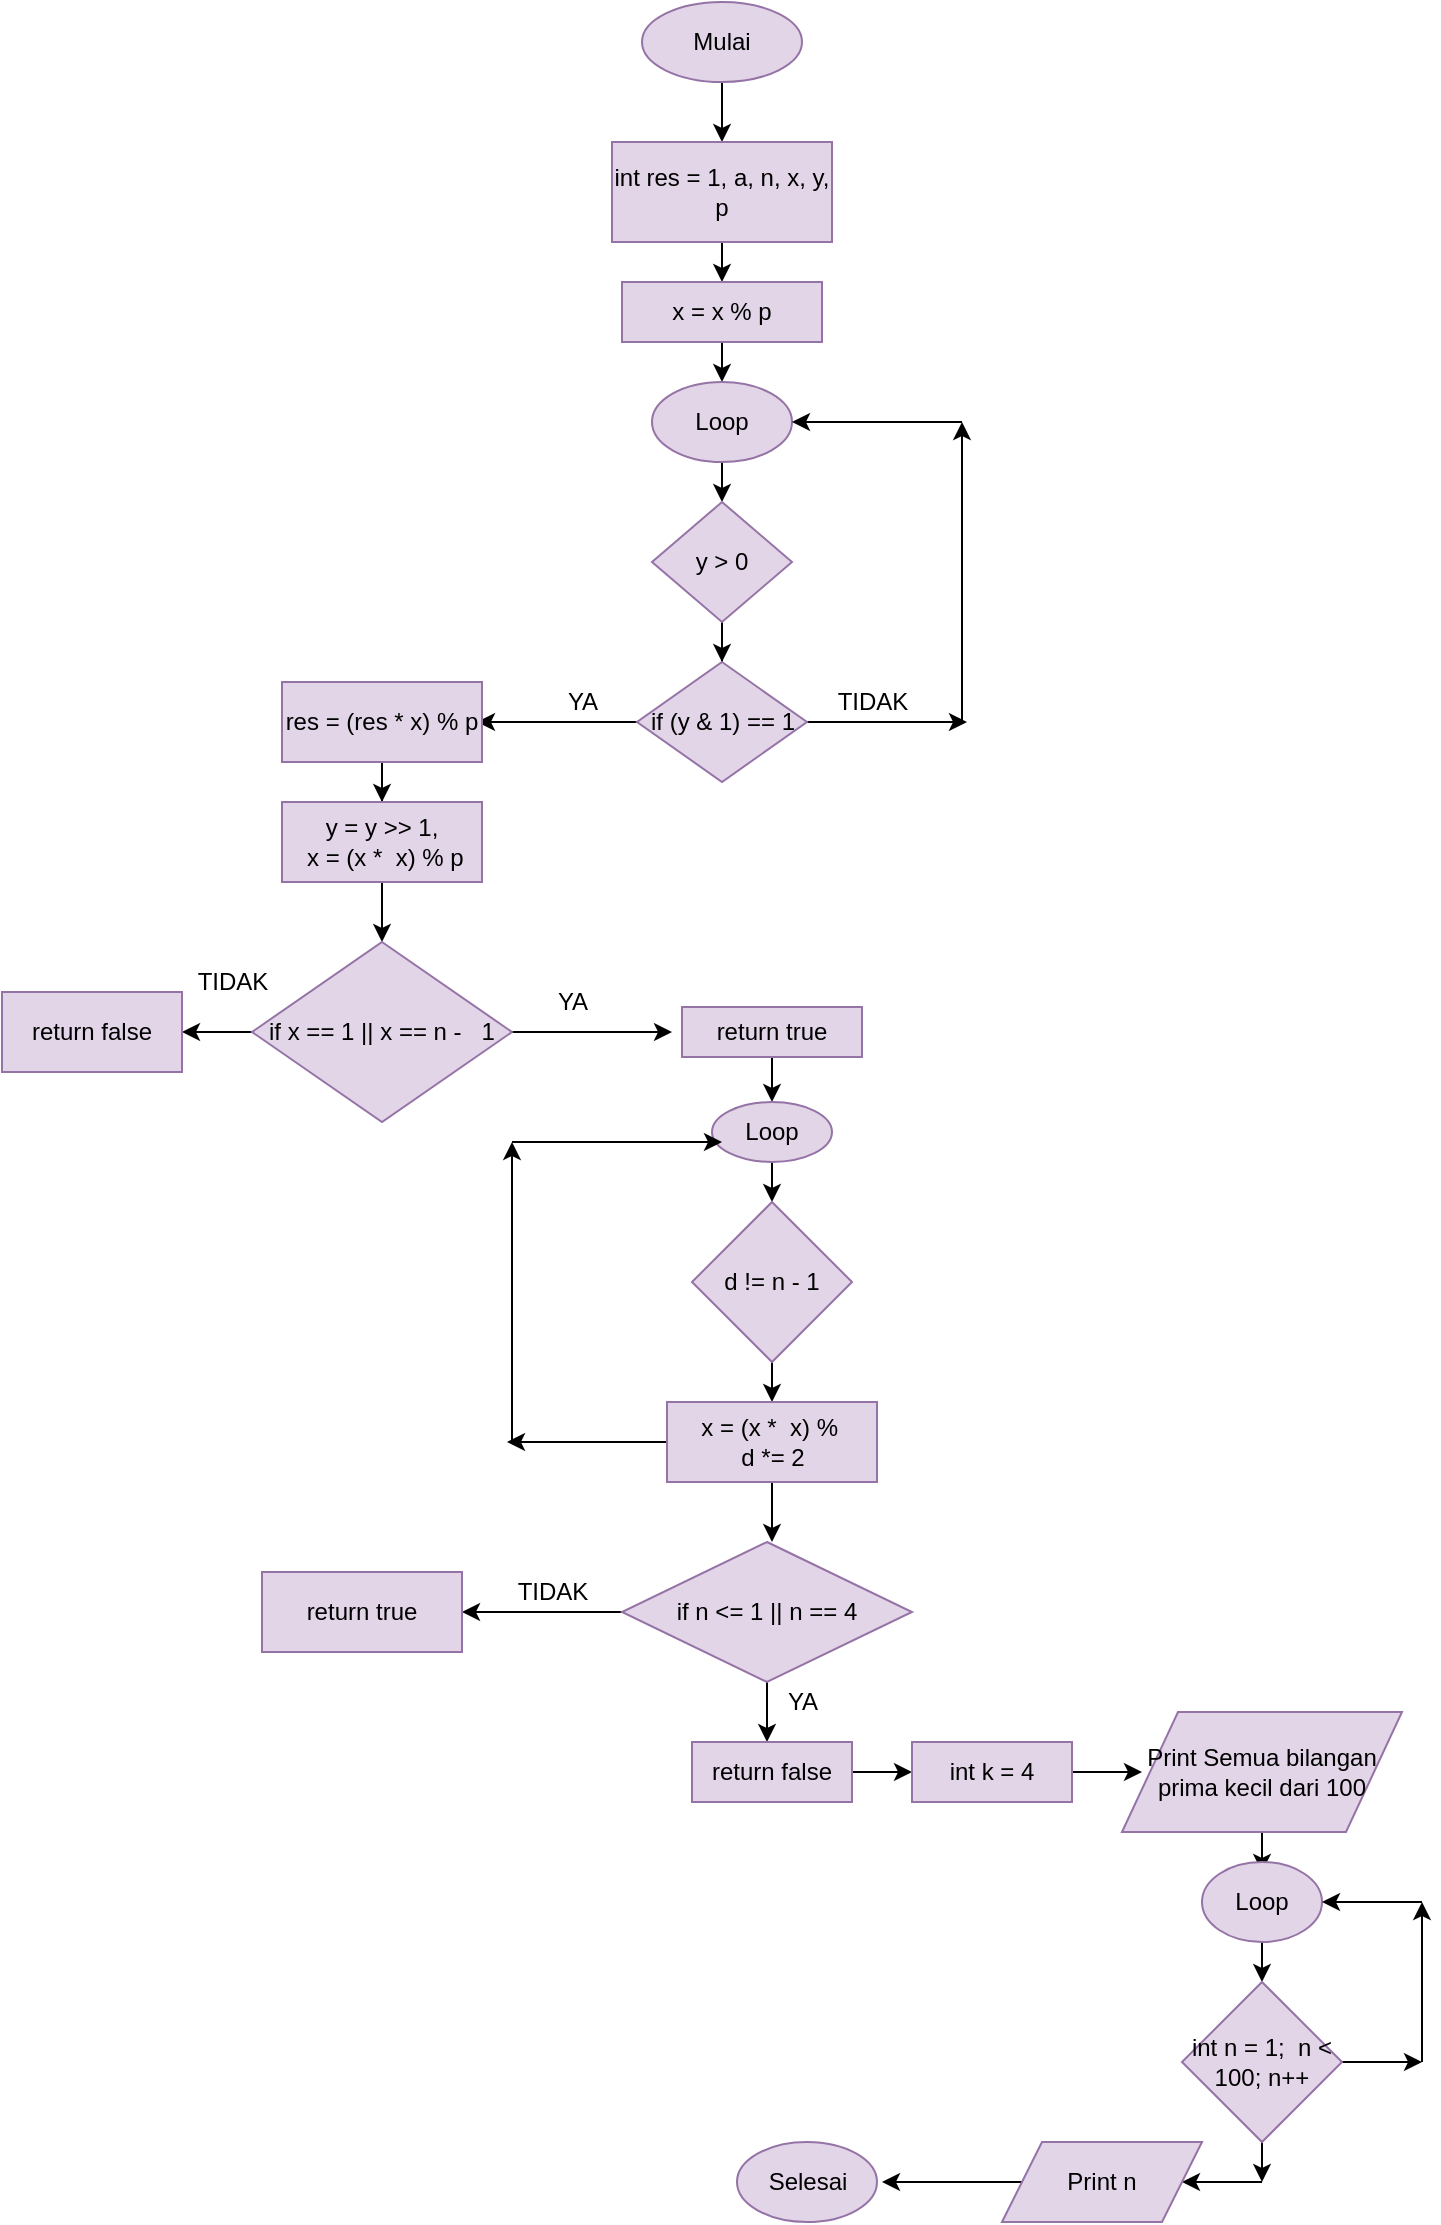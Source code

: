 <mxfile version="13.0.7" type="device"><diagram id="6GD5FsEtOJF68phfDAJt" name="Page-1"><mxGraphModel dx="868" dy="534" grid="1" gridSize="10" guides="1" tooltips="1" connect="1" arrows="1" fold="1" page="1" pageScale="1" pageWidth="827" pageHeight="1169" math="0" shadow="0"><root><mxCell id="0"/><mxCell id="1" parent="0"/><mxCell id="2ax3_TLjC2O0pOHoKbof-2" style="edgeStyle=orthogonalEdgeStyle;rounded=0;orthogonalLoop=1;jettySize=auto;html=1;" edge="1" parent="1" source="2ax3_TLjC2O0pOHoKbof-1"><mxGeometry relative="1" as="geometry"><mxPoint x="410" y="80" as="targetPoint"/></mxGeometry></mxCell><mxCell id="2ax3_TLjC2O0pOHoKbof-1" value="Mulai" style="ellipse;whiteSpace=wrap;html=1;fillColor=#e1d5e7;strokeColor=#9673a6;" vertex="1" parent="1"><mxGeometry x="370" y="10" width="80" height="40" as="geometry"/></mxCell><mxCell id="2ax3_TLjC2O0pOHoKbof-5" value="" style="edgeStyle=orthogonalEdgeStyle;rounded=0;orthogonalLoop=1;jettySize=auto;html=1;" edge="1" parent="1" source="2ax3_TLjC2O0pOHoKbof-3"><mxGeometry relative="1" as="geometry"><mxPoint x="410" y="150" as="targetPoint"/></mxGeometry></mxCell><mxCell id="2ax3_TLjC2O0pOHoKbof-3" value="int res = 1, a, n, x, y, p" style="rounded=0;whiteSpace=wrap;html=1;fillColor=#e1d5e7;strokeColor=#9673a6;" vertex="1" parent="1"><mxGeometry x="355" y="80" width="110" height="50" as="geometry"/></mxCell><mxCell id="2ax3_TLjC2O0pOHoKbof-8" value="" style="edgeStyle=orthogonalEdgeStyle;rounded=0;orthogonalLoop=1;jettySize=auto;html=1;" edge="1" parent="1" source="2ax3_TLjC2O0pOHoKbof-6"><mxGeometry relative="1" as="geometry"><mxPoint x="410" y="200" as="targetPoint"/></mxGeometry></mxCell><mxCell id="2ax3_TLjC2O0pOHoKbof-6" value="x = x % p" style="rounded=0;whiteSpace=wrap;html=1;fillColor=#e1d5e7;strokeColor=#9673a6;" vertex="1" parent="1"><mxGeometry x="360" y="150" width="100" height="30" as="geometry"/></mxCell><mxCell id="2ax3_TLjC2O0pOHoKbof-11" value="" style="edgeStyle=orthogonalEdgeStyle;rounded=0;orthogonalLoop=1;jettySize=auto;html=1;" edge="1" parent="1" source="2ax3_TLjC2O0pOHoKbof-9"><mxGeometry relative="1" as="geometry"><mxPoint x="410" y="260" as="targetPoint"/></mxGeometry></mxCell><mxCell id="2ax3_TLjC2O0pOHoKbof-9" value="Loop" style="ellipse;whiteSpace=wrap;html=1;fillColor=#e1d5e7;strokeColor=#9673a6;" vertex="1" parent="1"><mxGeometry x="375" y="200" width="70" height="40" as="geometry"/></mxCell><mxCell id="2ax3_TLjC2O0pOHoKbof-14" value="" style="edgeStyle=orthogonalEdgeStyle;rounded=0;orthogonalLoop=1;jettySize=auto;html=1;" edge="1" parent="1" source="2ax3_TLjC2O0pOHoKbof-12" target="2ax3_TLjC2O0pOHoKbof-13"><mxGeometry relative="1" as="geometry"/></mxCell><mxCell id="2ax3_TLjC2O0pOHoKbof-12" value="y &amp;gt; 0" style="rhombus;whiteSpace=wrap;html=1;fillColor=#e1d5e7;strokeColor=#9673a6;" vertex="1" parent="1"><mxGeometry x="375" y="260" width="70" height="60" as="geometry"/></mxCell><mxCell id="2ax3_TLjC2O0pOHoKbof-16" value="" style="edgeStyle=orthogonalEdgeStyle;rounded=0;orthogonalLoop=1;jettySize=auto;html=1;" edge="1" parent="1" source="2ax3_TLjC2O0pOHoKbof-13"><mxGeometry relative="1" as="geometry"><mxPoint x="287.5" y="370" as="targetPoint"/></mxGeometry></mxCell><mxCell id="2ax3_TLjC2O0pOHoKbof-33" value="" style="edgeStyle=orthogonalEdgeStyle;rounded=0;orthogonalLoop=1;jettySize=auto;html=1;" edge="1" parent="1" source="2ax3_TLjC2O0pOHoKbof-13"><mxGeometry relative="1" as="geometry"><mxPoint x="532.5" y="370" as="targetPoint"/></mxGeometry></mxCell><mxCell id="2ax3_TLjC2O0pOHoKbof-13" value="if&amp;nbsp;(y &amp;amp; 1) == 1" style="rhombus;whiteSpace=wrap;html=1;fillColor=#e1d5e7;strokeColor=#9673a6;" vertex="1" parent="1"><mxGeometry x="367.5" y="340" width="85" height="60" as="geometry"/></mxCell><mxCell id="2ax3_TLjC2O0pOHoKbof-17" value="YA" style="text;html=1;align=center;verticalAlign=middle;resizable=0;points=[];autosize=1;" vertex="1" parent="1"><mxGeometry x="325" y="350" width="30" height="20" as="geometry"/></mxCell><mxCell id="2ax3_TLjC2O0pOHoKbof-20" value="" style="edgeStyle=orthogonalEdgeStyle;rounded=0;orthogonalLoop=1;jettySize=auto;html=1;" edge="1" parent="1" source="2ax3_TLjC2O0pOHoKbof-18" target="2ax3_TLjC2O0pOHoKbof-19"><mxGeometry relative="1" as="geometry"/></mxCell><mxCell id="2ax3_TLjC2O0pOHoKbof-18" value="res = (res * x) % p" style="rounded=0;whiteSpace=wrap;html=1;fillColor=#e1d5e7;strokeColor=#9673a6;" vertex="1" parent="1"><mxGeometry x="190" y="350" width="100" height="40" as="geometry"/></mxCell><mxCell id="2ax3_TLjC2O0pOHoKbof-22" value="" style="edgeStyle=orthogonalEdgeStyle;rounded=0;orthogonalLoop=1;jettySize=auto;html=1;" edge="1" parent="1" source="2ax3_TLjC2O0pOHoKbof-19"><mxGeometry relative="1" as="geometry"><mxPoint x="240" y="480" as="targetPoint"/></mxGeometry></mxCell><mxCell id="2ax3_TLjC2O0pOHoKbof-19" value="&lt;div&gt;y = y &amp;gt;&amp;gt; 1,&lt;/div&gt;&lt;div&gt;&lt;span&gt;&amp;nbsp;x = (x *&amp;nbsp; x) % p&lt;/span&gt;&lt;/div&gt;" style="rounded=0;whiteSpace=wrap;html=1;fillColor=#e1d5e7;strokeColor=#9673a6;" vertex="1" parent="1"><mxGeometry x="190" y="410" width="100" height="40" as="geometry"/></mxCell><mxCell id="2ax3_TLjC2O0pOHoKbof-25" value="" style="edgeStyle=orthogonalEdgeStyle;rounded=0;orthogonalLoop=1;jettySize=auto;html=1;" edge="1" parent="1" source="2ax3_TLjC2O0pOHoKbof-23"><mxGeometry relative="1" as="geometry"><mxPoint x="140" y="525" as="targetPoint"/></mxGeometry></mxCell><mxCell id="2ax3_TLjC2O0pOHoKbof-27" value="" style="edgeStyle=orthogonalEdgeStyle;rounded=0;orthogonalLoop=1;jettySize=auto;html=1;" edge="1" parent="1" source="2ax3_TLjC2O0pOHoKbof-23"><mxGeometry relative="1" as="geometry"><mxPoint x="385" y="525" as="targetPoint"/></mxGeometry></mxCell><mxCell id="2ax3_TLjC2O0pOHoKbof-23" value="if&amp;nbsp;x == 1 || x == n -&amp;nbsp; &amp;nbsp;1" style="rhombus;whiteSpace=wrap;html=1;fillColor=#e1d5e7;strokeColor=#9673a6;" vertex="1" parent="1"><mxGeometry x="175" y="480" width="130" height="90" as="geometry"/></mxCell><mxCell id="2ax3_TLjC2O0pOHoKbof-28" value="YA" style="text;html=1;align=center;verticalAlign=middle;resizable=0;points=[];autosize=1;" vertex="1" parent="1"><mxGeometry x="320" y="500" width="30" height="20" as="geometry"/></mxCell><mxCell id="2ax3_TLjC2O0pOHoKbof-29" value="TIDAK" style="text;html=1;align=center;verticalAlign=middle;resizable=0;points=[];autosize=1;" vertex="1" parent="1"><mxGeometry x="140" y="490" width="50" height="20" as="geometry"/></mxCell><mxCell id="2ax3_TLjC2O0pOHoKbof-38" value="" style="edgeStyle=orthogonalEdgeStyle;rounded=0;orthogonalLoop=1;jettySize=auto;html=1;" edge="1" parent="1" source="2ax3_TLjC2O0pOHoKbof-30"><mxGeometry relative="1" as="geometry"><mxPoint x="435" y="560" as="targetPoint"/></mxGeometry></mxCell><mxCell id="2ax3_TLjC2O0pOHoKbof-30" value="return true" style="rounded=0;whiteSpace=wrap;html=1;fillColor=#e1d5e7;strokeColor=#9673a6;" vertex="1" parent="1"><mxGeometry x="390" y="512.5" width="90" height="25" as="geometry"/></mxCell><mxCell id="2ax3_TLjC2O0pOHoKbof-31" value="return false" style="rounded=0;whiteSpace=wrap;html=1;fillColor=#e1d5e7;strokeColor=#9673a6;" vertex="1" parent="1"><mxGeometry x="50" y="505" width="90" height="40" as="geometry"/></mxCell><mxCell id="2ax3_TLjC2O0pOHoKbof-34" value="" style="endArrow=classic;html=1;" edge="1" parent="1"><mxGeometry width="50" height="50" relative="1" as="geometry"><mxPoint x="530" y="370" as="sourcePoint"/><mxPoint x="530" y="220" as="targetPoint"/></mxGeometry></mxCell><mxCell id="2ax3_TLjC2O0pOHoKbof-35" value="" style="endArrow=classic;html=1;entryX=1;entryY=0.5;entryDx=0;entryDy=0;" edge="1" parent="1" target="2ax3_TLjC2O0pOHoKbof-9"><mxGeometry width="50" height="50" relative="1" as="geometry"><mxPoint x="530" y="220" as="sourcePoint"/><mxPoint x="580" y="160" as="targetPoint"/></mxGeometry></mxCell><mxCell id="2ax3_TLjC2O0pOHoKbof-36" value="TIDAK" style="text;html=1;align=center;verticalAlign=middle;resizable=0;points=[];autosize=1;" vertex="1" parent="1"><mxGeometry x="460" y="350" width="50" height="20" as="geometry"/></mxCell><mxCell id="2ax3_TLjC2O0pOHoKbof-42" value="" style="edgeStyle=orthogonalEdgeStyle;rounded=0;orthogonalLoop=1;jettySize=auto;html=1;" edge="1" parent="1" source="2ax3_TLjC2O0pOHoKbof-39"><mxGeometry relative="1" as="geometry"><mxPoint x="435" y="610" as="targetPoint"/></mxGeometry></mxCell><mxCell id="2ax3_TLjC2O0pOHoKbof-39" value="Loop" style="ellipse;whiteSpace=wrap;html=1;fillColor=#e1d5e7;strokeColor=#9673a6;" vertex="1" parent="1"><mxGeometry x="405" y="560" width="60" height="30" as="geometry"/></mxCell><mxCell id="2ax3_TLjC2O0pOHoKbof-44" value="" style="edgeStyle=orthogonalEdgeStyle;rounded=0;orthogonalLoop=1;jettySize=auto;html=1;" edge="1" parent="1" source="2ax3_TLjC2O0pOHoKbof-40"><mxGeometry relative="1" as="geometry"><mxPoint x="435" y="710" as="targetPoint"/></mxGeometry></mxCell><mxCell id="2ax3_TLjC2O0pOHoKbof-40" value="d != n - 1" style="rhombus;whiteSpace=wrap;html=1;fillColor=#e1d5e7;strokeColor=#9673a6;" vertex="1" parent="1"><mxGeometry x="395" y="610" width="80" height="80" as="geometry"/></mxCell><mxCell id="2ax3_TLjC2O0pOHoKbof-47" value="" style="edgeStyle=orthogonalEdgeStyle;rounded=0;orthogonalLoop=1;jettySize=auto;html=1;" edge="1" parent="1" source="2ax3_TLjC2O0pOHoKbof-45"><mxGeometry relative="1" as="geometry"><mxPoint x="302.5" y="730" as="targetPoint"/></mxGeometry></mxCell><mxCell id="2ax3_TLjC2O0pOHoKbof-51" value="" style="edgeStyle=orthogonalEdgeStyle;rounded=0;orthogonalLoop=1;jettySize=auto;html=1;" edge="1" parent="1" source="2ax3_TLjC2O0pOHoKbof-45"><mxGeometry relative="1" as="geometry"><mxPoint x="435" y="780" as="targetPoint"/></mxGeometry></mxCell><mxCell id="2ax3_TLjC2O0pOHoKbof-45" value="&lt;div&gt;x = (x *&amp;nbsp; x) %&amp;nbsp;&lt;/div&gt;&lt;div&gt;&lt;span&gt;d *= 2&lt;/span&gt;&lt;/div&gt;" style="rounded=0;whiteSpace=wrap;html=1;fillColor=#e1d5e7;strokeColor=#9673a6;" vertex="1" parent="1"><mxGeometry x="382.5" y="710" width="105" height="40" as="geometry"/></mxCell><mxCell id="2ax3_TLjC2O0pOHoKbof-48" value="" style="endArrow=classic;html=1;" edge="1" parent="1"><mxGeometry width="50" height="50" relative="1" as="geometry"><mxPoint x="305" y="730" as="sourcePoint"/><mxPoint x="305" y="580" as="targetPoint"/></mxGeometry></mxCell><mxCell id="2ax3_TLjC2O0pOHoKbof-49" value="" style="endArrow=classic;html=1;" edge="1" parent="1"><mxGeometry width="50" height="50" relative="1" as="geometry"><mxPoint x="305" y="580" as="sourcePoint"/><mxPoint x="410" y="580" as="targetPoint"/></mxGeometry></mxCell><mxCell id="2ax3_TLjC2O0pOHoKbof-54" value="" style="edgeStyle=orthogonalEdgeStyle;rounded=0;orthogonalLoop=1;jettySize=auto;html=1;" edge="1" parent="1" source="2ax3_TLjC2O0pOHoKbof-52"><mxGeometry relative="1" as="geometry"><mxPoint x="280" y="815" as="targetPoint"/></mxGeometry></mxCell><mxCell id="2ax3_TLjC2O0pOHoKbof-58" value="" style="edgeStyle=orthogonalEdgeStyle;rounded=0;orthogonalLoop=1;jettySize=auto;html=1;" edge="1" parent="1" source="2ax3_TLjC2O0pOHoKbof-52"><mxGeometry relative="1" as="geometry"><mxPoint x="432.5" y="880" as="targetPoint"/></mxGeometry></mxCell><mxCell id="2ax3_TLjC2O0pOHoKbof-52" value="if&amp;nbsp;n &amp;lt;= 1 || n == 4" style="rhombus;whiteSpace=wrap;html=1;fillColor=#e1d5e7;strokeColor=#9673a6;" vertex="1" parent="1"><mxGeometry x="360" y="780" width="145" height="70" as="geometry"/></mxCell><mxCell id="2ax3_TLjC2O0pOHoKbof-55" value="return true" style="rounded=0;whiteSpace=wrap;html=1;fillColor=#e1d5e7;strokeColor=#9673a6;" vertex="1" parent="1"><mxGeometry x="180" y="795" width="100" height="40" as="geometry"/></mxCell><mxCell id="2ax3_TLjC2O0pOHoKbof-56" value="TIDAK" style="text;html=1;align=center;verticalAlign=middle;resizable=0;points=[];autosize=1;" vertex="1" parent="1"><mxGeometry x="300" y="795" width="50" height="20" as="geometry"/></mxCell><mxCell id="2ax3_TLjC2O0pOHoKbof-63" value="" style="edgeStyle=orthogonalEdgeStyle;rounded=0;orthogonalLoop=1;jettySize=auto;html=1;" edge="1" parent="1" source="2ax3_TLjC2O0pOHoKbof-59" target="2ax3_TLjC2O0pOHoKbof-62"><mxGeometry relative="1" as="geometry"/></mxCell><mxCell id="2ax3_TLjC2O0pOHoKbof-59" value="return false" style="rounded=0;whiteSpace=wrap;html=1;fillColor=#e1d5e7;strokeColor=#9673a6;" vertex="1" parent="1"><mxGeometry x="395" y="880" width="80" height="30" as="geometry"/></mxCell><mxCell id="2ax3_TLjC2O0pOHoKbof-65" value="" style="edgeStyle=orthogonalEdgeStyle;rounded=0;orthogonalLoop=1;jettySize=auto;html=1;" edge="1" parent="1" source="2ax3_TLjC2O0pOHoKbof-62"><mxGeometry relative="1" as="geometry"><mxPoint x="620" y="895" as="targetPoint"/></mxGeometry></mxCell><mxCell id="2ax3_TLjC2O0pOHoKbof-62" value="int k = 4" style="rounded=0;whiteSpace=wrap;html=1;fillColor=#e1d5e7;strokeColor=#9673a6;" vertex="1" parent="1"><mxGeometry x="505" y="880" width="80" height="30" as="geometry"/></mxCell><mxCell id="2ax3_TLjC2O0pOHoKbof-61" value="YA" style="text;html=1;align=center;verticalAlign=middle;resizable=0;points=[];autosize=1;" vertex="1" parent="1"><mxGeometry x="435" y="850" width="30" height="20" as="geometry"/></mxCell><mxCell id="2ax3_TLjC2O0pOHoKbof-68" value="" style="edgeStyle=orthogonalEdgeStyle;rounded=0;orthogonalLoop=1;jettySize=auto;html=1;" edge="1" parent="1" source="2ax3_TLjC2O0pOHoKbof-66"><mxGeometry relative="1" as="geometry"><mxPoint x="680" y="945" as="targetPoint"/></mxGeometry></mxCell><mxCell id="2ax3_TLjC2O0pOHoKbof-66" value="Print&amp;nbsp;Semua bilangan prima kecil dari 100" style="shape=parallelogram;perimeter=parallelogramPerimeter;whiteSpace=wrap;html=1;fillColor=#e1d5e7;strokeColor=#9673a6;" vertex="1" parent="1"><mxGeometry x="610" y="865" width="140" height="60" as="geometry"/></mxCell><mxCell id="2ax3_TLjC2O0pOHoKbof-71" value="" style="edgeStyle=orthogonalEdgeStyle;rounded=0;orthogonalLoop=1;jettySize=auto;html=1;" edge="1" parent="1" source="2ax3_TLjC2O0pOHoKbof-69"><mxGeometry relative="1" as="geometry"><mxPoint x="680" y="1000" as="targetPoint"/></mxGeometry></mxCell><mxCell id="2ax3_TLjC2O0pOHoKbof-69" value="Loop" style="ellipse;whiteSpace=wrap;html=1;fillColor=#e1d5e7;strokeColor=#9673a6;" vertex="1" parent="1"><mxGeometry x="650" y="940" width="60" height="40" as="geometry"/></mxCell><mxCell id="2ax3_TLjC2O0pOHoKbof-77" value="" style="edgeStyle=orthogonalEdgeStyle;rounded=0;orthogonalLoop=1;jettySize=auto;html=1;" edge="1" parent="1" source="2ax3_TLjC2O0pOHoKbof-72"><mxGeometry relative="1" as="geometry"><mxPoint x="680" y="1100" as="targetPoint"/></mxGeometry></mxCell><mxCell id="2ax3_TLjC2O0pOHoKbof-80" value="" style="edgeStyle=orthogonalEdgeStyle;rounded=0;orthogonalLoop=1;jettySize=auto;html=1;" edge="1" parent="1" source="2ax3_TLjC2O0pOHoKbof-72"><mxGeometry relative="1" as="geometry"><mxPoint x="760" y="1040" as="targetPoint"/></mxGeometry></mxCell><mxCell id="2ax3_TLjC2O0pOHoKbof-72" value="int n = 1;&amp;nbsp; n &amp;lt; 100; n++" style="rhombus;whiteSpace=wrap;html=1;fillColor=#e1d5e7;strokeColor=#9673a6;" vertex="1" parent="1"><mxGeometry x="640" y="1000" width="80" height="80" as="geometry"/></mxCell><mxCell id="2ax3_TLjC2O0pOHoKbof-78" value="" style="endArrow=classic;html=1;" edge="1" parent="1"><mxGeometry width="50" height="50" relative="1" as="geometry"><mxPoint x="680" y="1100" as="sourcePoint"/><mxPoint x="640" y="1100" as="targetPoint"/></mxGeometry></mxCell><mxCell id="2ax3_TLjC2O0pOHoKbof-81" value="" style="endArrow=classic;html=1;" edge="1" parent="1"><mxGeometry width="50" height="50" relative="1" as="geometry"><mxPoint x="760" y="1040" as="sourcePoint"/><mxPoint x="760" y="960" as="targetPoint"/></mxGeometry></mxCell><mxCell id="2ax3_TLjC2O0pOHoKbof-82" value="" style="endArrow=classic;html=1;entryX=1;entryY=0.5;entryDx=0;entryDy=0;" edge="1" parent="1" target="2ax3_TLjC2O0pOHoKbof-69"><mxGeometry width="50" height="50" relative="1" as="geometry"><mxPoint x="760" y="960" as="sourcePoint"/><mxPoint x="810" y="910" as="targetPoint"/></mxGeometry></mxCell><mxCell id="2ax3_TLjC2O0pOHoKbof-85" value="" style="edgeStyle=orthogonalEdgeStyle;rounded=0;orthogonalLoop=1;jettySize=auto;html=1;" edge="1" parent="1" source="2ax3_TLjC2O0pOHoKbof-83"><mxGeometry relative="1" as="geometry"><mxPoint x="490" y="1100" as="targetPoint"/></mxGeometry></mxCell><mxCell id="2ax3_TLjC2O0pOHoKbof-83" value="Print n" style="shape=parallelogram;perimeter=parallelogramPerimeter;whiteSpace=wrap;html=1;fillColor=#e1d5e7;strokeColor=#9673a6;" vertex="1" parent="1"><mxGeometry x="550" y="1080" width="100" height="40" as="geometry"/></mxCell><mxCell id="2ax3_TLjC2O0pOHoKbof-86" value="Selesai" style="ellipse;whiteSpace=wrap;html=1;fillColor=#e1d5e7;strokeColor=#9673a6;" vertex="1" parent="1"><mxGeometry x="417.5" y="1080" width="70" height="40" as="geometry"/></mxCell></root></mxGraphModel></diagram></mxfile>